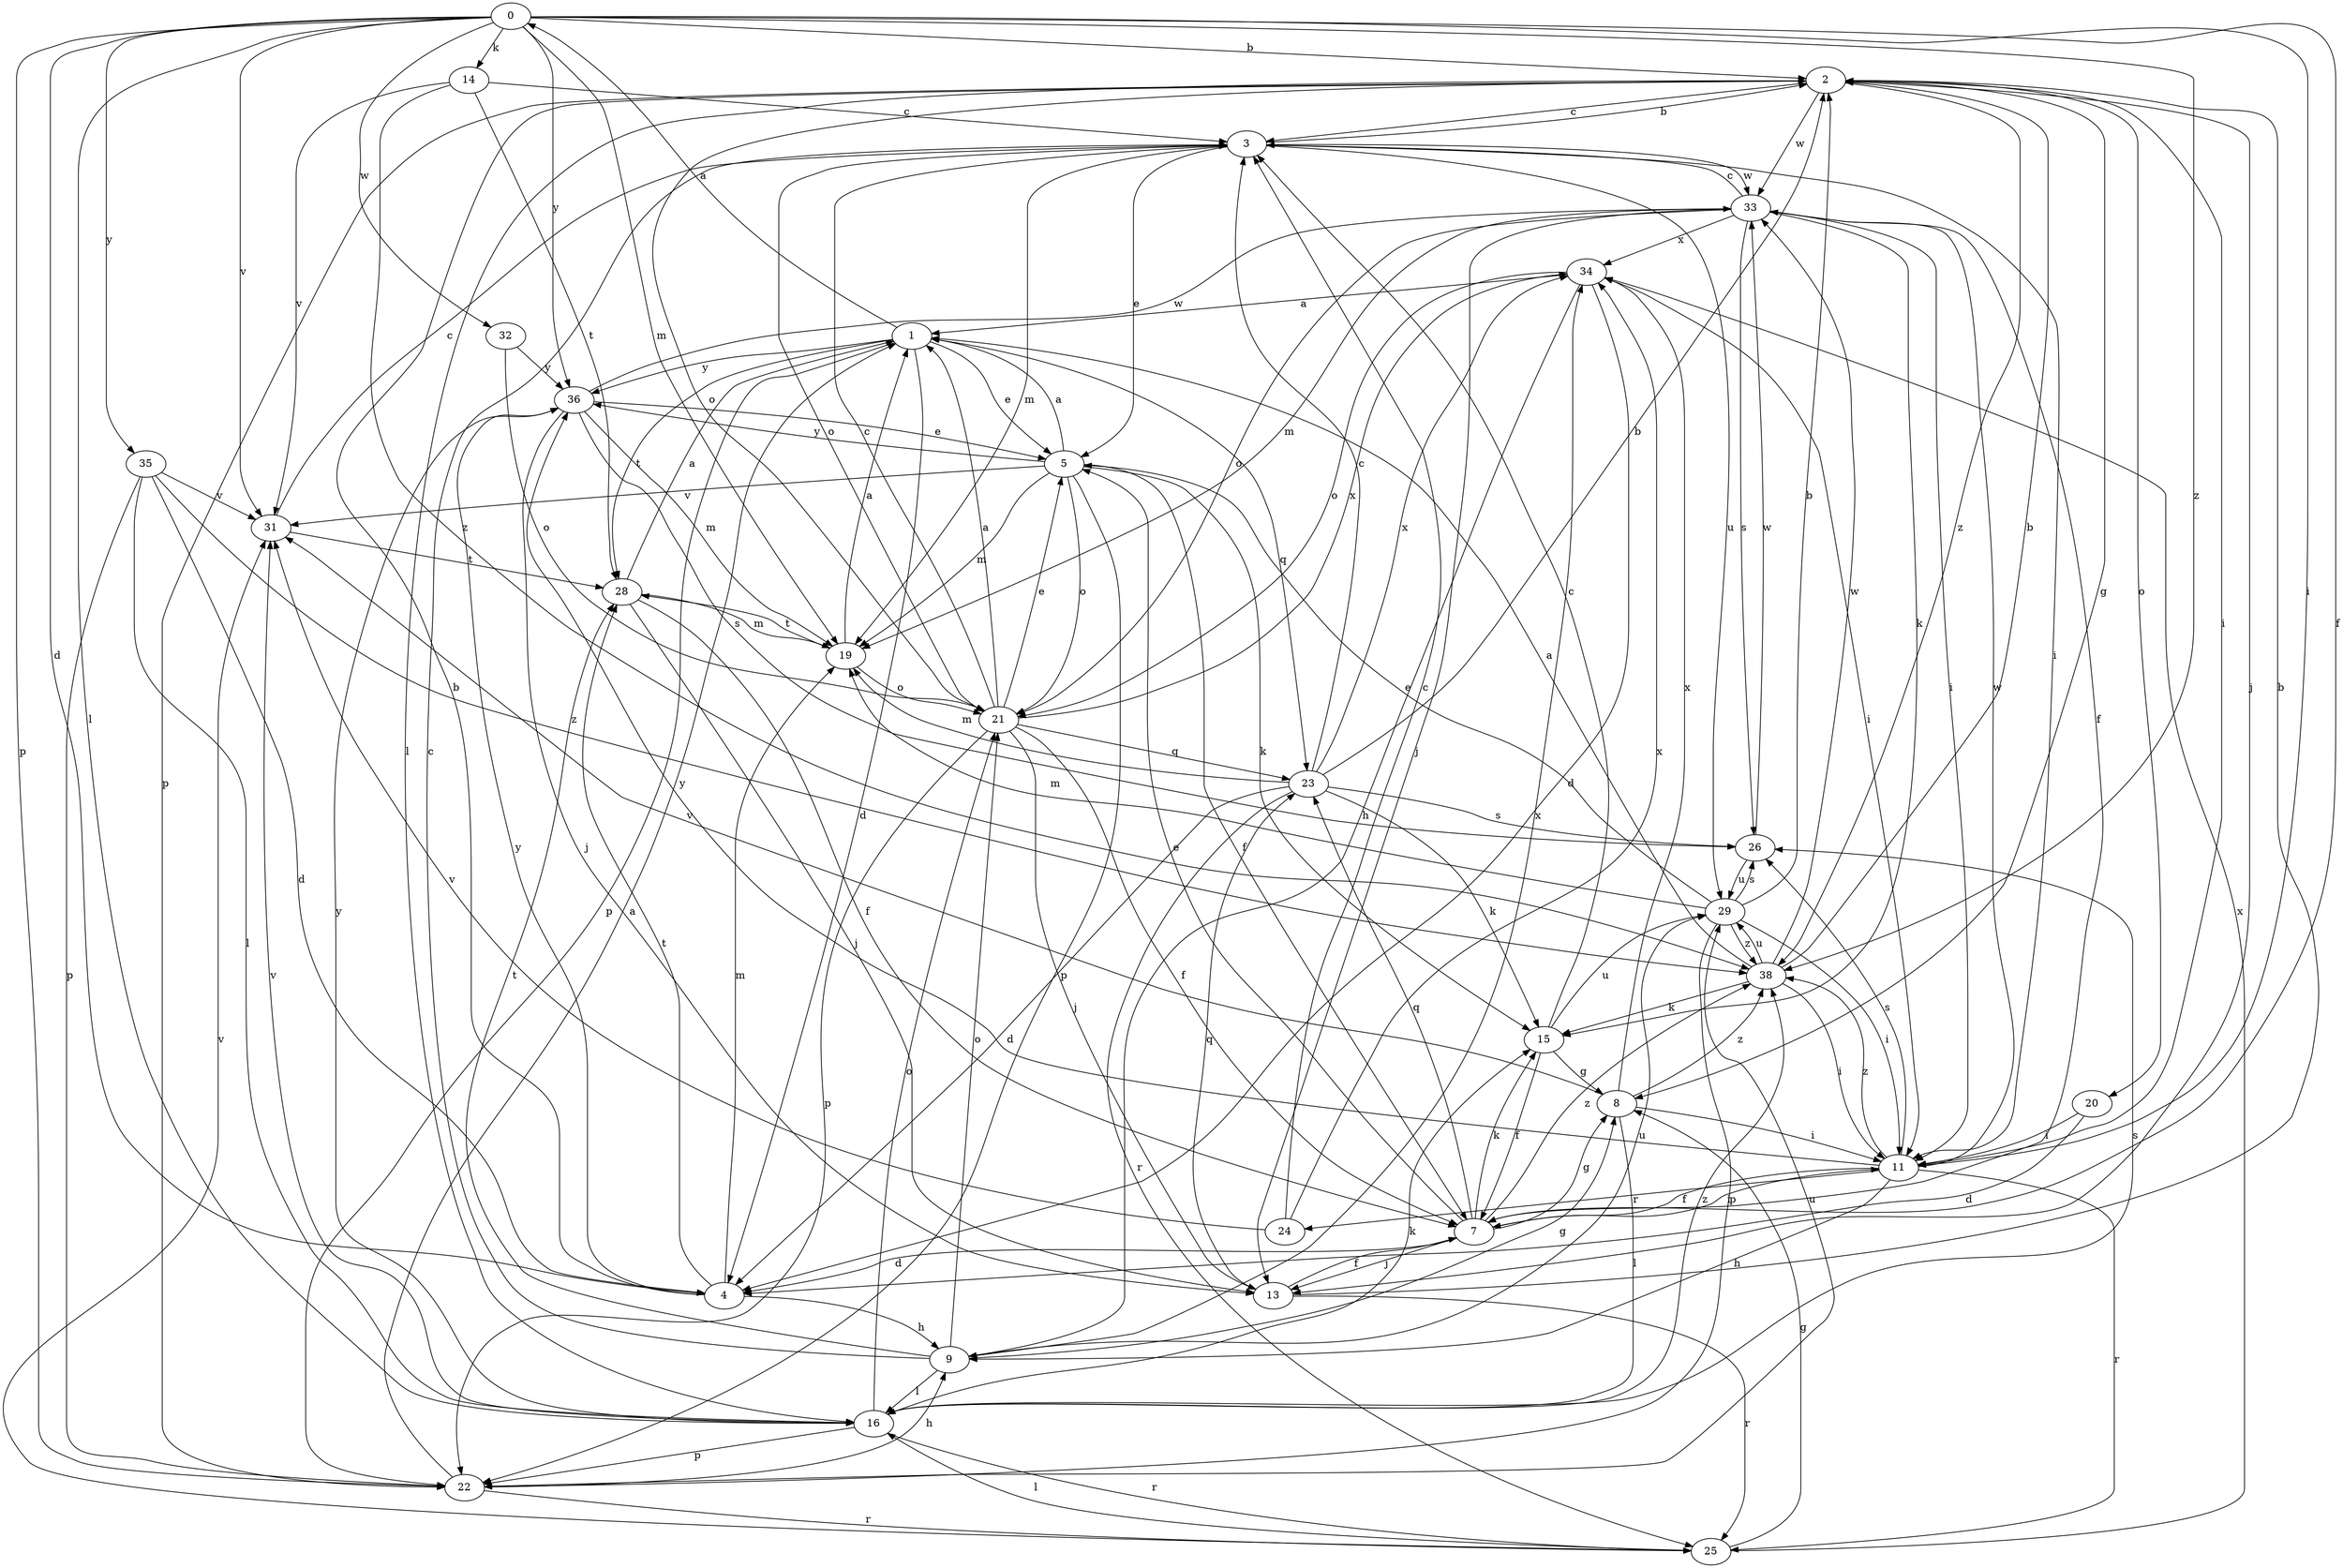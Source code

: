 strict digraph  {
0;
1;
2;
3;
4;
5;
7;
8;
9;
11;
13;
14;
15;
16;
19;
20;
21;
22;
23;
24;
25;
26;
28;
29;
31;
32;
33;
34;
35;
36;
38;
0 -> 2  [label=b];
0 -> 4  [label=d];
0 -> 7  [label=f];
0 -> 11  [label=i];
0 -> 14  [label=k];
0 -> 16  [label=l];
0 -> 19  [label=m];
0 -> 22  [label=p];
0 -> 31  [label=v];
0 -> 32  [label=w];
0 -> 35  [label=y];
0 -> 36  [label=y];
0 -> 38  [label=z];
1 -> 0  [label=a];
1 -> 4  [label=d];
1 -> 5  [label=e];
1 -> 22  [label=p];
1 -> 23  [label=q];
1 -> 28  [label=t];
1 -> 36  [label=y];
2 -> 3  [label=c];
2 -> 8  [label=g];
2 -> 11  [label=i];
2 -> 13  [label=j];
2 -> 16  [label=l];
2 -> 20  [label=o];
2 -> 21  [label=o];
2 -> 22  [label=p];
2 -> 33  [label=w];
2 -> 38  [label=z];
3 -> 2  [label=b];
3 -> 5  [label=e];
3 -> 11  [label=i];
3 -> 19  [label=m];
3 -> 21  [label=o];
3 -> 29  [label=u];
3 -> 33  [label=w];
4 -> 2  [label=b];
4 -> 9  [label=h];
4 -> 19  [label=m];
4 -> 28  [label=t];
4 -> 36  [label=y];
5 -> 1  [label=a];
5 -> 7  [label=f];
5 -> 15  [label=k];
5 -> 19  [label=m];
5 -> 21  [label=o];
5 -> 22  [label=p];
5 -> 31  [label=v];
5 -> 36  [label=y];
7 -> 4  [label=d];
7 -> 5  [label=e];
7 -> 8  [label=g];
7 -> 11  [label=i];
7 -> 13  [label=j];
7 -> 15  [label=k];
7 -> 23  [label=q];
7 -> 38  [label=z];
8 -> 11  [label=i];
8 -> 16  [label=l];
8 -> 31  [label=v];
8 -> 34  [label=x];
8 -> 38  [label=z];
9 -> 3  [label=c];
9 -> 8  [label=g];
9 -> 16  [label=l];
9 -> 21  [label=o];
9 -> 28  [label=t];
9 -> 29  [label=u];
9 -> 34  [label=x];
11 -> 7  [label=f];
11 -> 9  [label=h];
11 -> 24  [label=r];
11 -> 25  [label=r];
11 -> 26  [label=s];
11 -> 33  [label=w];
11 -> 36  [label=y];
11 -> 38  [label=z];
13 -> 2  [label=b];
13 -> 7  [label=f];
13 -> 23  [label=q];
13 -> 25  [label=r];
14 -> 3  [label=c];
14 -> 28  [label=t];
14 -> 31  [label=v];
14 -> 38  [label=z];
15 -> 3  [label=c];
15 -> 7  [label=f];
15 -> 8  [label=g];
15 -> 29  [label=u];
16 -> 15  [label=k];
16 -> 21  [label=o];
16 -> 22  [label=p];
16 -> 25  [label=r];
16 -> 26  [label=s];
16 -> 31  [label=v];
16 -> 36  [label=y];
16 -> 38  [label=z];
19 -> 1  [label=a];
19 -> 21  [label=o];
19 -> 28  [label=t];
20 -> 4  [label=d];
20 -> 11  [label=i];
21 -> 1  [label=a];
21 -> 3  [label=c];
21 -> 5  [label=e];
21 -> 7  [label=f];
21 -> 13  [label=j];
21 -> 22  [label=p];
21 -> 23  [label=q];
21 -> 34  [label=x];
22 -> 1  [label=a];
22 -> 9  [label=h];
22 -> 25  [label=r];
22 -> 29  [label=u];
23 -> 2  [label=b];
23 -> 3  [label=c];
23 -> 4  [label=d];
23 -> 15  [label=k];
23 -> 19  [label=m];
23 -> 25  [label=r];
23 -> 26  [label=s];
23 -> 34  [label=x];
24 -> 3  [label=c];
24 -> 31  [label=v];
24 -> 34  [label=x];
25 -> 8  [label=g];
25 -> 16  [label=l];
25 -> 31  [label=v];
25 -> 34  [label=x];
26 -> 29  [label=u];
26 -> 33  [label=w];
28 -> 1  [label=a];
28 -> 7  [label=f];
28 -> 13  [label=j];
28 -> 19  [label=m];
29 -> 2  [label=b];
29 -> 5  [label=e];
29 -> 11  [label=i];
29 -> 19  [label=m];
29 -> 22  [label=p];
29 -> 26  [label=s];
29 -> 38  [label=z];
31 -> 3  [label=c];
31 -> 28  [label=t];
32 -> 21  [label=o];
32 -> 36  [label=y];
33 -> 3  [label=c];
33 -> 7  [label=f];
33 -> 11  [label=i];
33 -> 13  [label=j];
33 -> 15  [label=k];
33 -> 19  [label=m];
33 -> 21  [label=o];
33 -> 26  [label=s];
33 -> 34  [label=x];
34 -> 1  [label=a];
34 -> 4  [label=d];
34 -> 9  [label=h];
34 -> 11  [label=i];
34 -> 21  [label=o];
35 -> 4  [label=d];
35 -> 16  [label=l];
35 -> 22  [label=p];
35 -> 31  [label=v];
35 -> 38  [label=z];
36 -> 5  [label=e];
36 -> 13  [label=j];
36 -> 19  [label=m];
36 -> 26  [label=s];
36 -> 33  [label=w];
38 -> 1  [label=a];
38 -> 2  [label=b];
38 -> 11  [label=i];
38 -> 15  [label=k];
38 -> 29  [label=u];
38 -> 33  [label=w];
}
